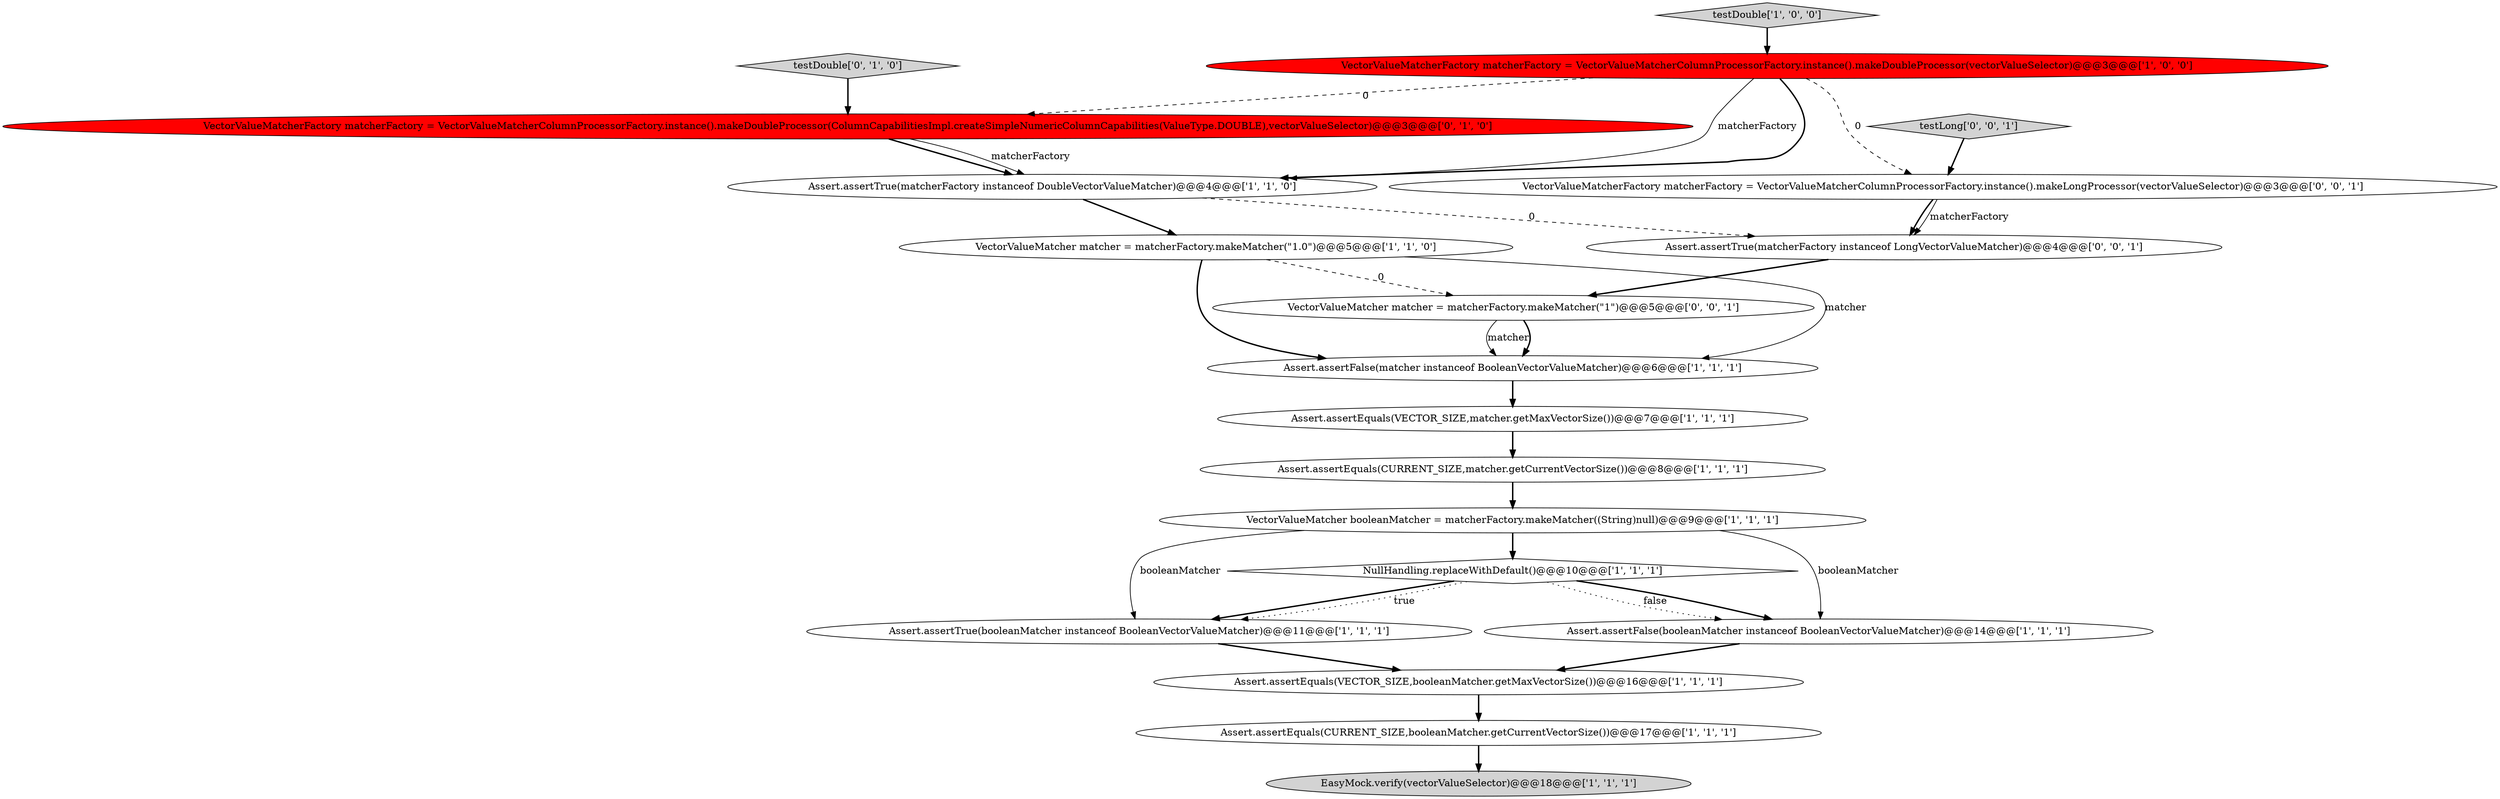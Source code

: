 digraph {
2 [style = filled, label = "Assert.assertFalse(booleanMatcher instanceof BooleanVectorValueMatcher)@@@14@@@['1', '1', '1']", fillcolor = white, shape = ellipse image = "AAA0AAABBB1BBB"];
7 [style = filled, label = "Assert.assertTrue(matcherFactory instanceof DoubleVectorValueMatcher)@@@4@@@['1', '1', '0']", fillcolor = white, shape = ellipse image = "AAA0AAABBB1BBB"];
6 [style = filled, label = "Assert.assertFalse(matcher instanceof BooleanVectorValueMatcher)@@@6@@@['1', '1', '1']", fillcolor = white, shape = ellipse image = "AAA0AAABBB1BBB"];
1 [style = filled, label = "Assert.assertEquals(VECTOR_SIZE,matcher.getMaxVectorSize())@@@7@@@['1', '1', '1']", fillcolor = white, shape = ellipse image = "AAA0AAABBB1BBB"];
5 [style = filled, label = "testDouble['1', '0', '0']", fillcolor = lightgray, shape = diamond image = "AAA0AAABBB1BBB"];
9 [style = filled, label = "VectorValueMatcherFactory matcherFactory = VectorValueMatcherColumnProcessorFactory.instance().makeDoubleProcessor(vectorValueSelector)@@@3@@@['1', '0', '0']", fillcolor = red, shape = ellipse image = "AAA1AAABBB1BBB"];
14 [style = filled, label = "VectorValueMatcherFactory matcherFactory = VectorValueMatcherColumnProcessorFactory.instance().makeDoubleProcessor(ColumnCapabilitiesImpl.createSimpleNumericColumnCapabilities(ValueType.DOUBLE),vectorValueSelector)@@@3@@@['0', '1', '0']", fillcolor = red, shape = ellipse image = "AAA1AAABBB2BBB"];
17 [style = filled, label = "testLong['0', '0', '1']", fillcolor = lightgray, shape = diamond image = "AAA0AAABBB3BBB"];
19 [style = filled, label = "VectorValueMatcherFactory matcherFactory = VectorValueMatcherColumnProcessorFactory.instance().makeLongProcessor(vectorValueSelector)@@@3@@@['0', '0', '1']", fillcolor = white, shape = ellipse image = "AAA0AAABBB3BBB"];
15 [style = filled, label = "testDouble['0', '1', '0']", fillcolor = lightgray, shape = diamond image = "AAA0AAABBB2BBB"];
16 [style = filled, label = "VectorValueMatcher matcher = matcherFactory.makeMatcher(\"1\")@@@5@@@['0', '0', '1']", fillcolor = white, shape = ellipse image = "AAA0AAABBB3BBB"];
8 [style = filled, label = "Assert.assertEquals(VECTOR_SIZE,booleanMatcher.getMaxVectorSize())@@@16@@@['1', '1', '1']", fillcolor = white, shape = ellipse image = "AAA0AAABBB1BBB"];
0 [style = filled, label = "Assert.assertTrue(booleanMatcher instanceof BooleanVectorValueMatcher)@@@11@@@['1', '1', '1']", fillcolor = white, shape = ellipse image = "AAA0AAABBB1BBB"];
10 [style = filled, label = "VectorValueMatcher booleanMatcher = matcherFactory.makeMatcher((String)null)@@@9@@@['1', '1', '1']", fillcolor = white, shape = ellipse image = "AAA0AAABBB1BBB"];
18 [style = filled, label = "Assert.assertTrue(matcherFactory instanceof LongVectorValueMatcher)@@@4@@@['0', '0', '1']", fillcolor = white, shape = ellipse image = "AAA0AAABBB3BBB"];
12 [style = filled, label = "NullHandling.replaceWithDefault()@@@10@@@['1', '1', '1']", fillcolor = white, shape = diamond image = "AAA0AAABBB1BBB"];
13 [style = filled, label = "VectorValueMatcher matcher = matcherFactory.makeMatcher(\"1.0\")@@@5@@@['1', '1', '0']", fillcolor = white, shape = ellipse image = "AAA0AAABBB1BBB"];
11 [style = filled, label = "Assert.assertEquals(CURRENT_SIZE,matcher.getCurrentVectorSize())@@@8@@@['1', '1', '1']", fillcolor = white, shape = ellipse image = "AAA0AAABBB1BBB"];
3 [style = filled, label = "EasyMock.verify(vectorValueSelector)@@@18@@@['1', '1', '1']", fillcolor = lightgray, shape = ellipse image = "AAA0AAABBB1BBB"];
4 [style = filled, label = "Assert.assertEquals(CURRENT_SIZE,booleanMatcher.getCurrentVectorSize())@@@17@@@['1', '1', '1']", fillcolor = white, shape = ellipse image = "AAA0AAABBB1BBB"];
7->13 [style = bold, label=""];
4->3 [style = bold, label=""];
16->6 [style = solid, label="matcher"];
19->18 [style = bold, label=""];
7->18 [style = dashed, label="0"];
5->9 [style = bold, label=""];
15->14 [style = bold, label=""];
12->2 [style = dotted, label="false"];
16->6 [style = bold, label=""];
19->18 [style = solid, label="matcherFactory"];
9->7 [style = bold, label=""];
12->0 [style = bold, label=""];
17->19 [style = bold, label=""];
1->11 [style = bold, label=""];
14->7 [style = bold, label=""];
10->0 [style = solid, label="booleanMatcher"];
9->19 [style = dashed, label="0"];
6->1 [style = bold, label=""];
10->2 [style = solid, label="booleanMatcher"];
12->2 [style = bold, label=""];
9->7 [style = solid, label="matcherFactory"];
14->7 [style = solid, label="matcherFactory"];
9->14 [style = dashed, label="0"];
11->10 [style = bold, label=""];
10->12 [style = bold, label=""];
0->8 [style = bold, label=""];
12->0 [style = dotted, label="true"];
8->4 [style = bold, label=""];
13->6 [style = bold, label=""];
13->6 [style = solid, label="matcher"];
2->8 [style = bold, label=""];
13->16 [style = dashed, label="0"];
18->16 [style = bold, label=""];
}

